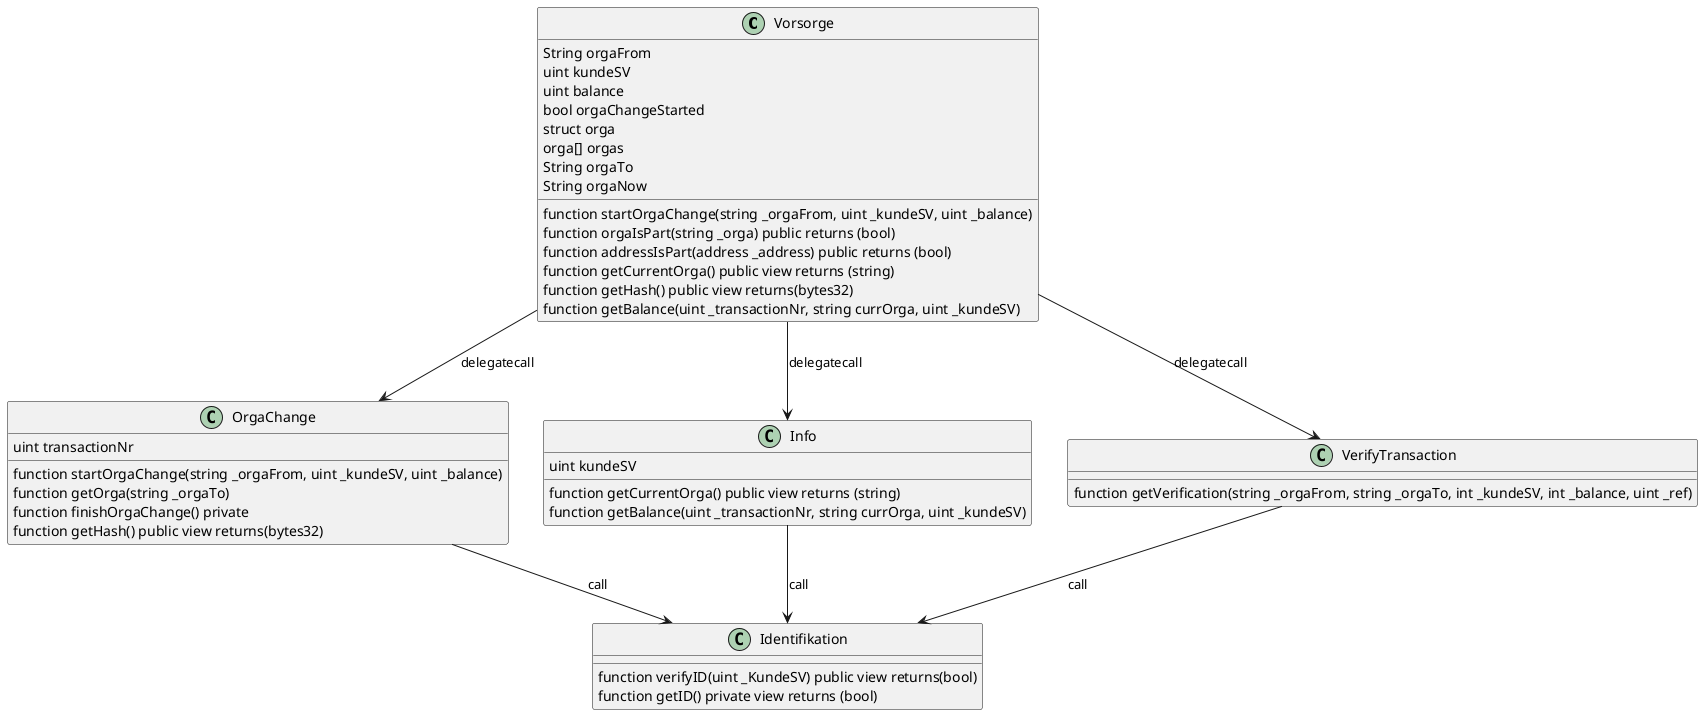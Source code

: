 @startuml VVS_classes
class Vorsorge {
    String orgaFrom
    uint kundeSV
    uint balance 
    bool orgaChangeStarted 
    struct orga 
    orga[] orgas
    String orgaTo
    String orgaNow
    function startOrgaChange(string _orgaFrom, uint _kundeSV, uint _balance) 
    function orgaIsPart(string _orga) public returns (bool)
    function addressIsPart(address _address) public returns (bool) 
    function getCurrentOrga() public view returns (string) 
    function getHash() public view returns(bytes32)
    function getBalance(uint _transactionNr, string currOrga, uint _kundeSV) 
}
class OrgaChange {
    uint transactionNr
    

    function startOrgaChange(string _orgaFrom, uint _kundeSV, uint _balance) 
    function getOrga(string _orgaTo) 
    function finishOrgaChange() private
    function getHash() public view returns(bytes32)




}
class Info {
    uint kundeSV
    function getCurrentOrga() public view returns (string) 
    function getBalance(uint _transactionNr, string currOrga, uint _kundeSV) 
}
class Identifikation {
    function verifyID(uint _KundeSV) public view returns(bool)
    function getID() private view returns (bool)

}
class VerifyTransaction {

function getVerification(string _orgaFrom, string _orgaTo, int _kundeSV, int _balance, uint _ref) 

}

Vorsorge --> OrgaChange : delegatecall
Vorsorge --> Info : delegatecall
Vorsorge --> VerifyTransaction : delegatecall 
OrgaChange --> Identifikation : call
Info --> Identifikation: call
VerifyTransaction --> Identifikation: call

@enduml
